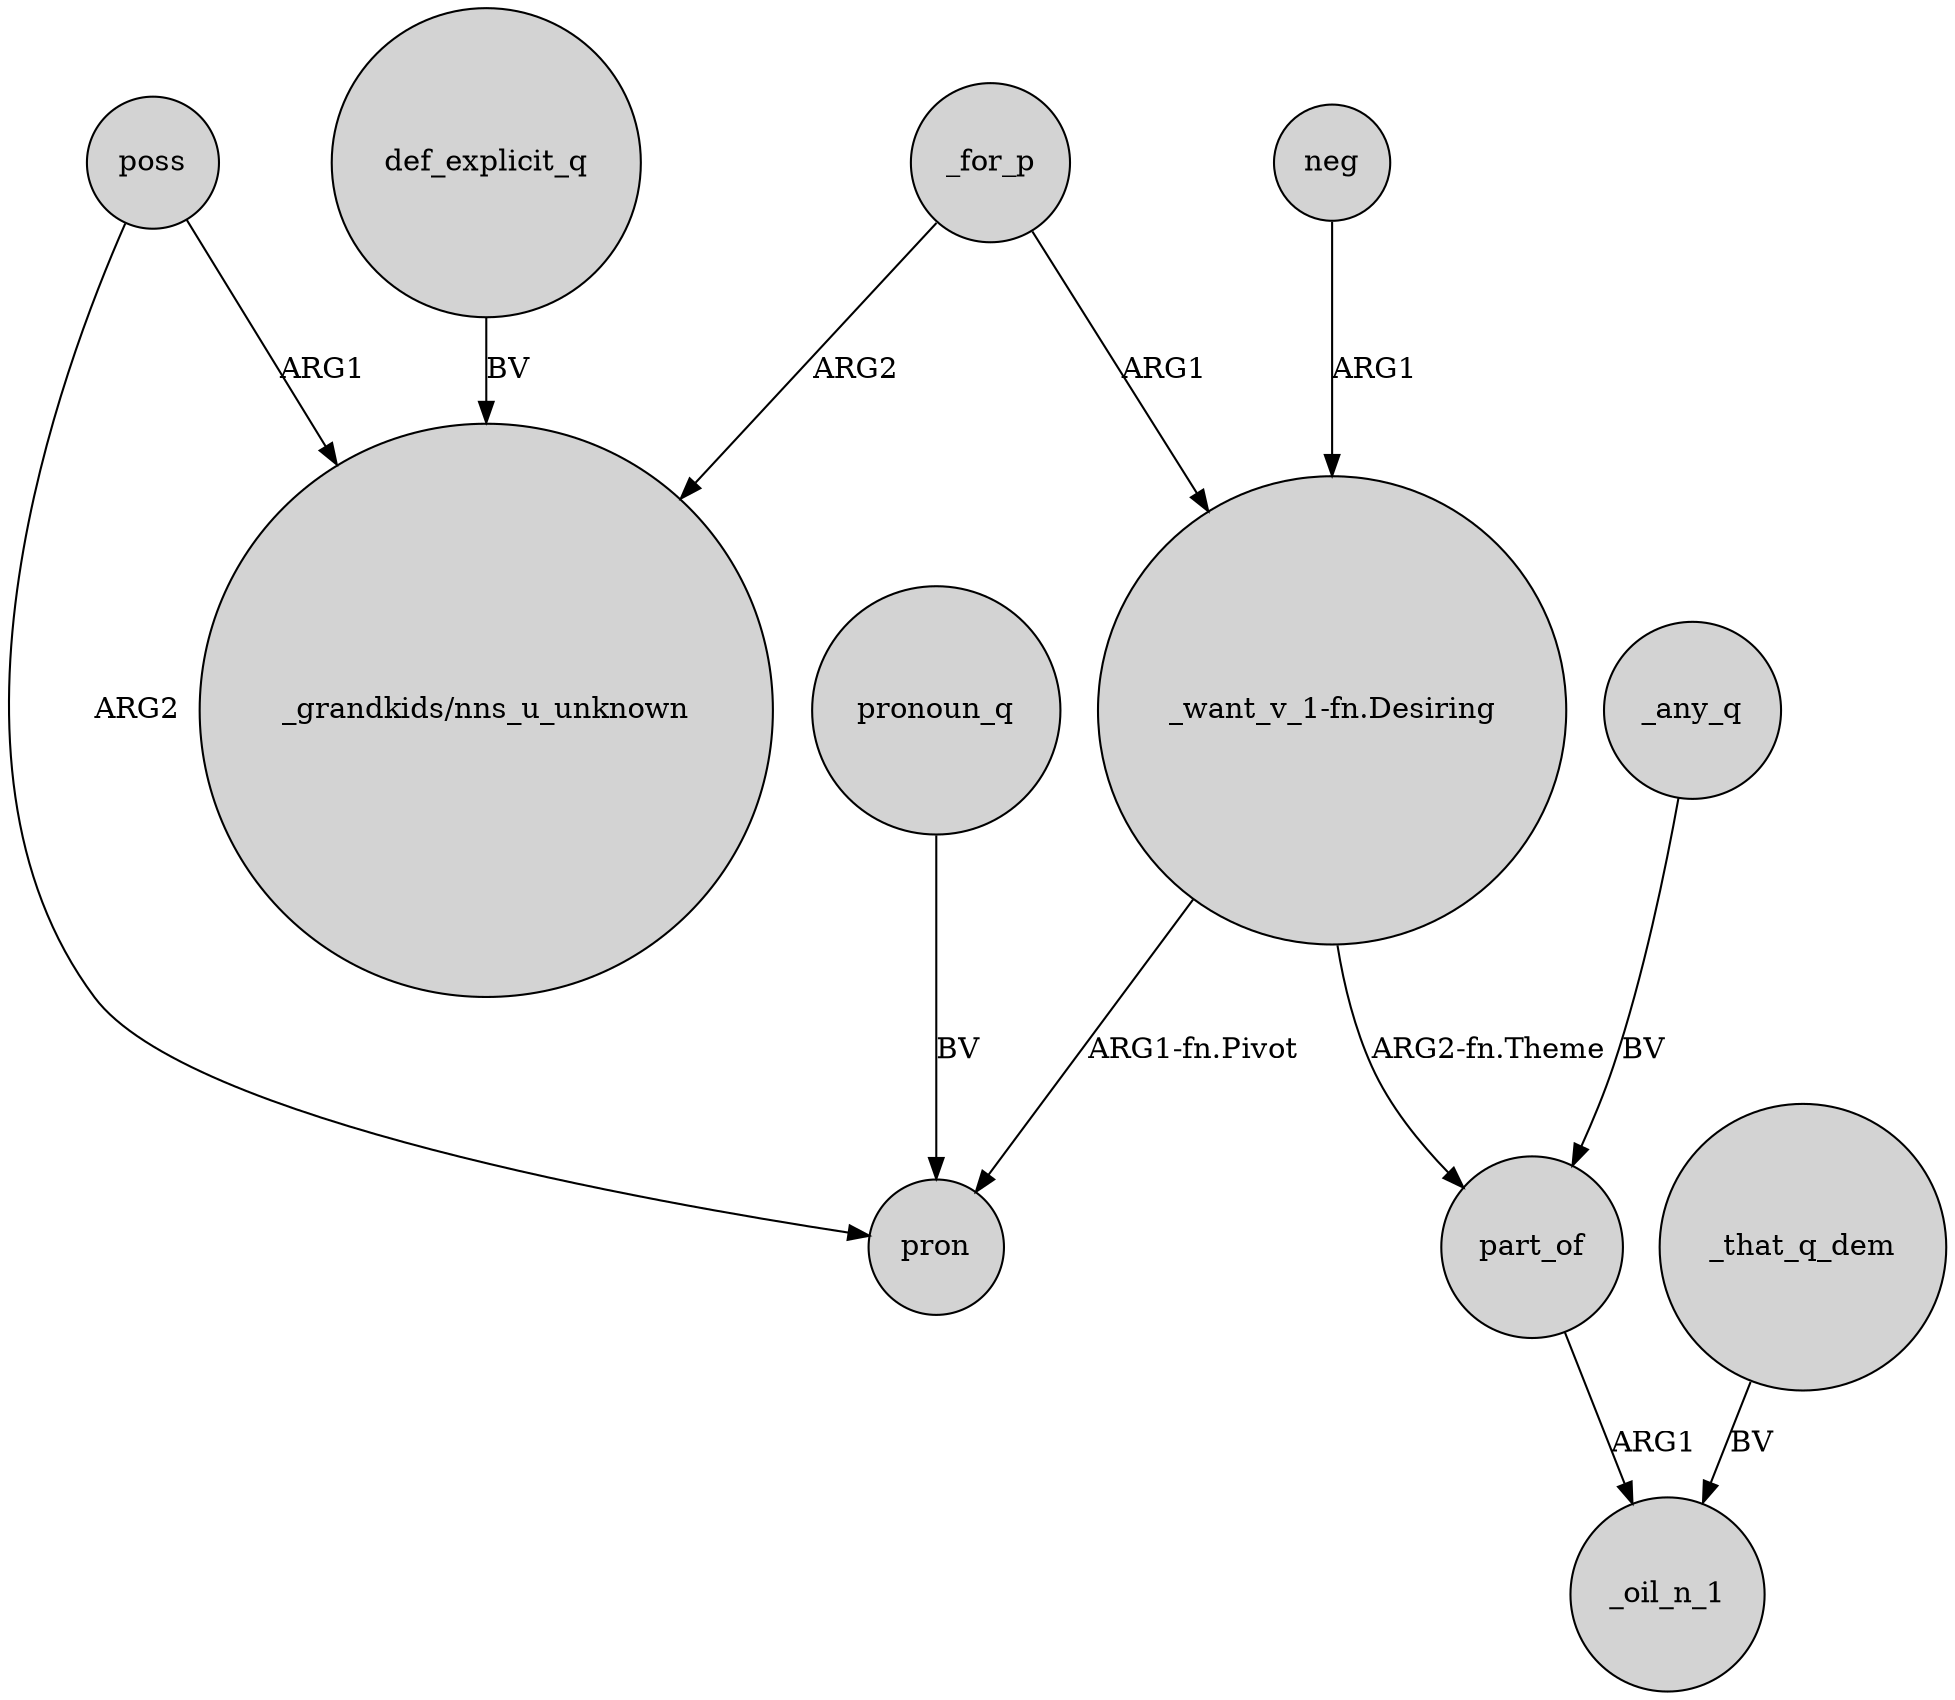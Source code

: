 digraph {
	node [shape=circle style=filled]
	"_want_v_1-fn.Desiring" -> pron [label="ARG1-fn.Pivot"]
	poss -> "_grandkids/nns_u_unknown" [label=ARG1]
	"_want_v_1-fn.Desiring" -> part_of [label="ARG2-fn.Theme"]
	_that_q_dem -> _oil_n_1 [label=BV]
	def_explicit_q -> "_grandkids/nns_u_unknown" [label=BV]
	_for_p -> "_grandkids/nns_u_unknown" [label=ARG2]
	poss -> pron [label=ARG2]
	neg -> "_want_v_1-fn.Desiring" [label=ARG1]
	_any_q -> part_of [label=BV]
	_for_p -> "_want_v_1-fn.Desiring" [label=ARG1]
	part_of -> _oil_n_1 [label=ARG1]
	pronoun_q -> pron [label=BV]
}
